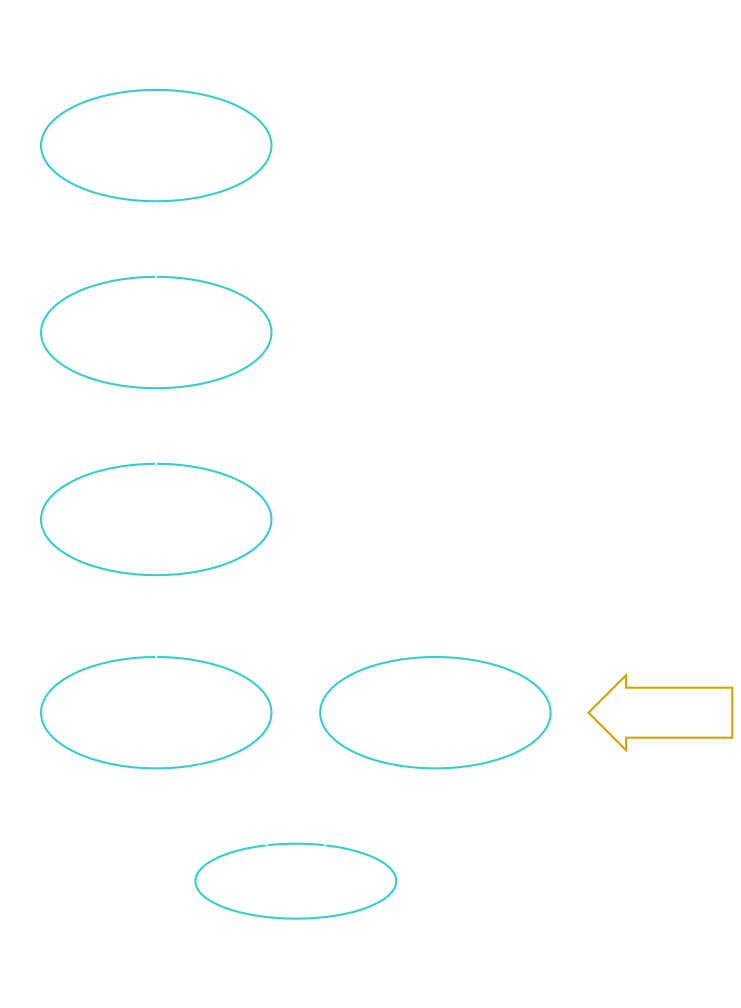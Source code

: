 digraph G {
  #dot -Tsvg cherry-p_1.gv -o cherry-p_1.svg | kitty icat cherry-p_1.svg
  graph [
    fontname = "Monserrat",
    fontcolor="white", 
    #bgcolor="black", 
    bgcolor="transparent"
    penwidth=1.5, 
    newrank=true, # Permite alinear HEAD
    #rankdir="BT"
    color=white
  ];
  node [
    fontcolor="white",
    fontname = "Monserrat"
    color="#37CDCB"
  ];
  edge [
    fontcolor="white", 
    color="white"
    fontname = "Monserrat"
  ];
  
  
  subgraph cluster_0 {
    a3 [label="531d90d\ncommit 4"]
    a2 [label="2f0b408\ncommit 3"]
    a1 [label="c8df2a7\ncommit 2"]
    a0 [label="28eacf7\ncommit 1"]
    a3 -> a2 -> a1 -> a0;
    label = "UNA-10";
    labelloc="t"
  }


  subgraph cluster_1 {
    //b3 [label=""]
    //b2 [label=""]
    //b1 [label=""]
    b0 [label="6f6b8d7\ncommit 1"]
    //b3 -> b2 -> b1 -> b0
    label = "UNA-11";
    labelloc="t"
  }
  
  subgraph cluster_2 {
    m0 [label="70196b3"]
    m0;
    label = "main";
    labelloc="b"
  }
  
  HEAD [shape=larrow, color="#D2A600", label="  HEAD  "]
  { rank = same; HEAD; b0;}
  
  { rank = same; a0; b0;}
  //a0 -> b0 [style="dashed", color="darkolivegreen1"]
  
  a0 -> m0;
  b0 -> m0;
}


